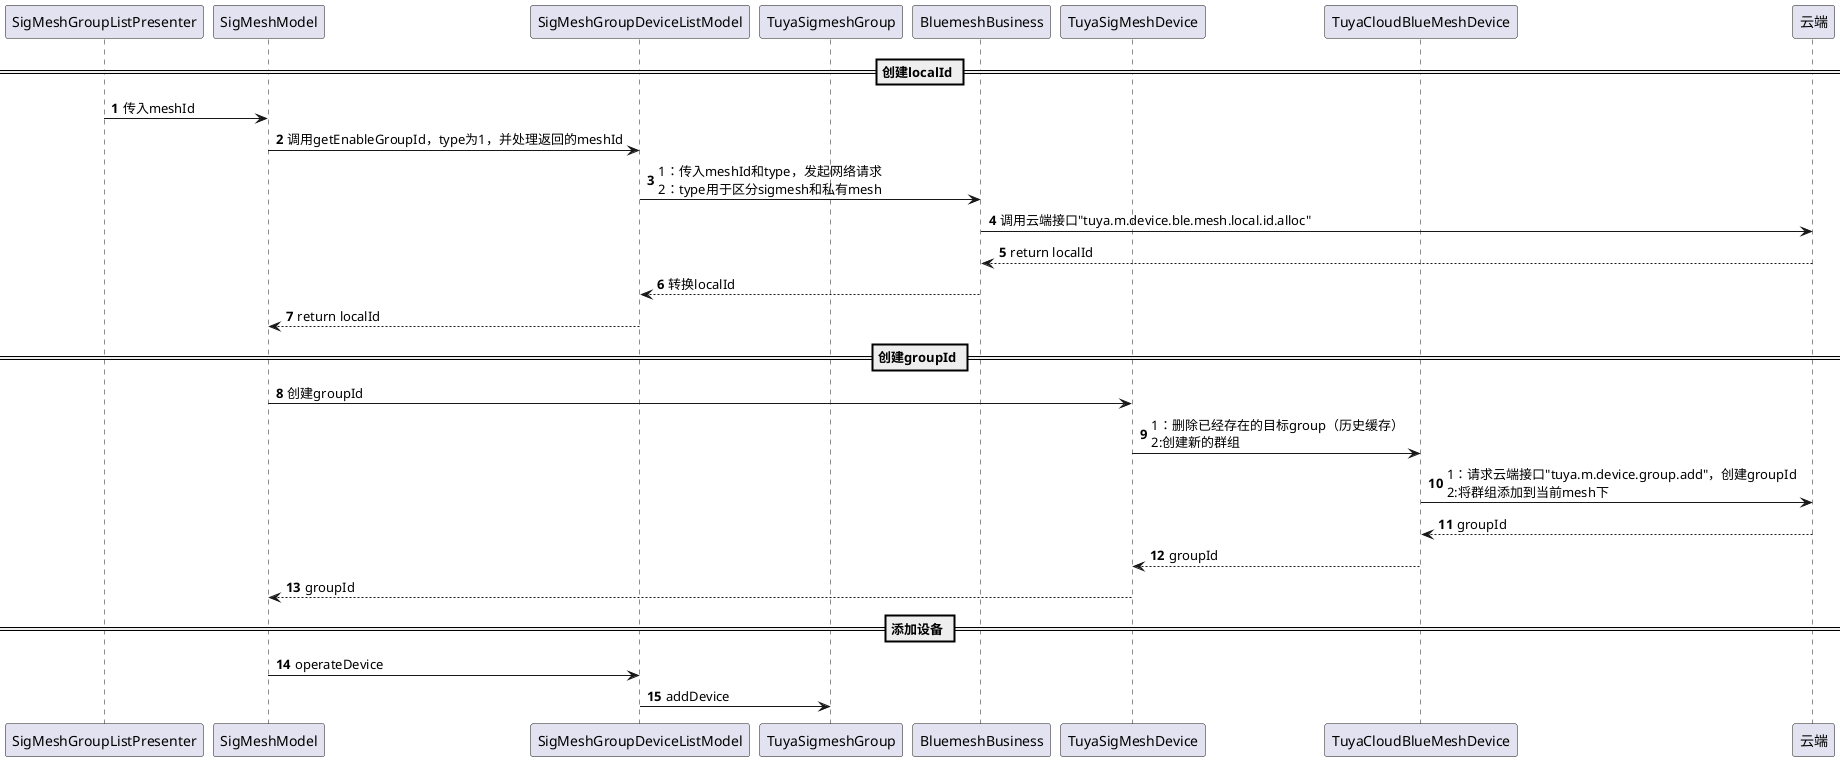 @startuml
'https://plantuml.com/sequence-diagram

autonumber

participant SigMeshGroupListPresenter order 10
participant SigMeshModel order 20
participant SigMeshGroupDeviceListModel order 30
participant BluemeshBusiness order 40
participant TuyaSigMeshDevice order 50
participant TuyaCloudBlueMeshDevice order 60
participant TuyaSigmeshGroup order 31
participant 云端 order 10000

== 创建localId ==
SigMeshGroupListPresenter -> SigMeshModel : 传入meshId
SigMeshModel -> SigMeshGroupDeviceListModel : 调用getEnableGroupId，type为1，并处理返回的meshId
SigMeshGroupDeviceListModel -> BluemeshBusiness : 1：传入meshId和type，发起网络请求\n2：type用于区分sigmesh和私有mesh
BluemeshBusiness -> 云端 : 调用云端接口"tuya.m.device.ble.mesh.local.id.alloc"
BluemeshBusiness <-- 云端 : return localId
SigMeshGroupDeviceListModel <-- BluemeshBusiness : 转换localId
SigMeshModel <-- SigMeshGroupDeviceListModel : return localId

== 创建groupId ==
SigMeshModel -> TuyaSigMeshDevice : 创建groupId
TuyaSigMeshDevice -> TuyaCloudBlueMeshDevice : 1：删除已经存在的目标group（历史缓存）\n2:创建新的群组
TuyaCloudBlueMeshDevice -> 云端 : 1：请求云端接口"tuya.m.device.group.add"，创建groupId\n2:将群组添加到当前mesh下
TuyaCloudBlueMeshDevice <-- 云端 : groupId
TuyaSigMeshDevice <-- TuyaCloudBlueMeshDevice : groupId
SigMeshModel <-- TuyaSigMeshDevice : groupId


== 添加设备 ==
SigMeshModel -> SigMeshGroupDeviceListModel : operateDevice
SigMeshGroupDeviceListModel -> TuyaSigmeshGroup : addDevice

@enduml